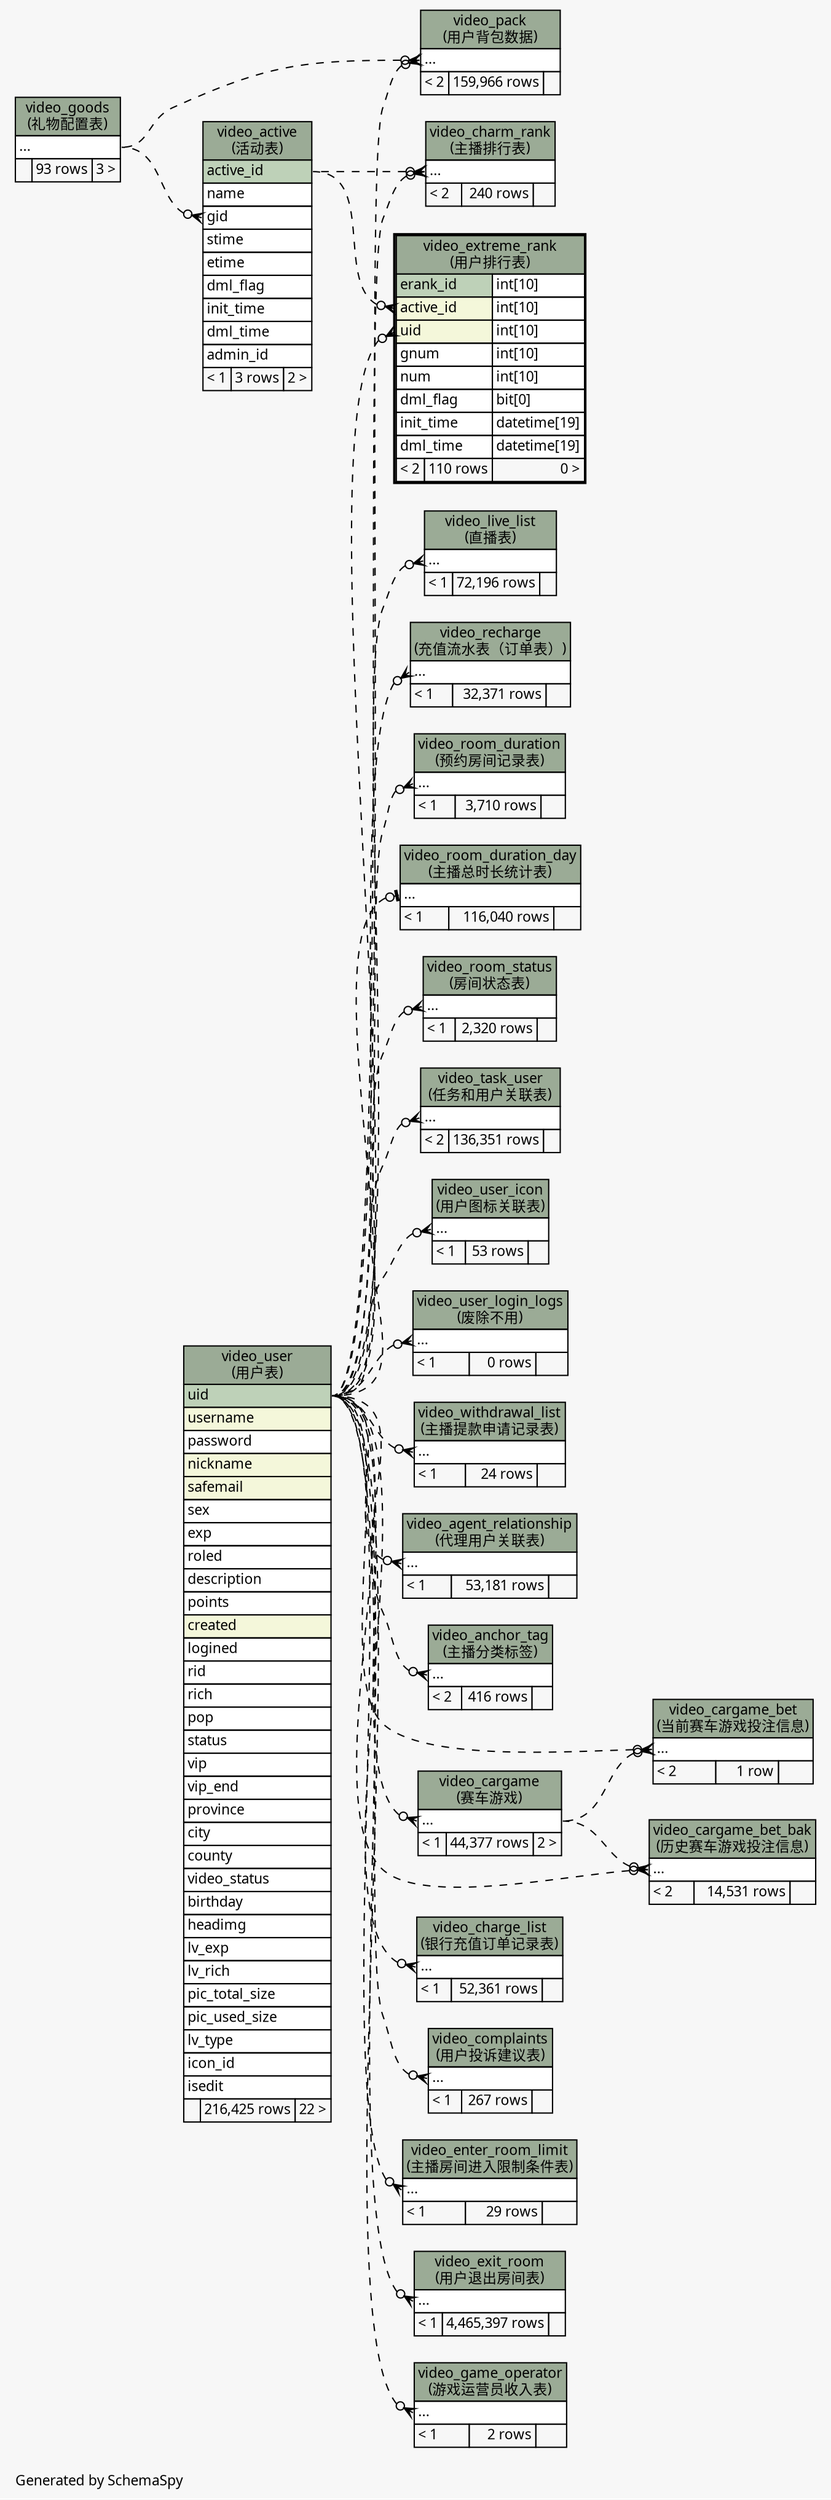 // dot 2.26.0 on Linux 2.6.32-504.3.3.el6.x86_64
// SchemaSpy rev Unknown
digraph "impliedTwoDegreesRelationshipsDiagram" {
  graph [
    rankdir="RL"
    bgcolor="#f7f7f7"
    label="\nGenerated by SchemaSpy"
    labeljust="l"
    nodesep="0.18"
    ranksep="0.46"
    fontname="Microsoft YaHei"
    fontsize="11"
  ];
  node [
    fontname="Microsoft YaHei"
    fontsize="11"
    shape="plaintext"
  ];
  edge [
    arrowsize="0.8"
  ];
  "video_active":"gid":w -> "video_goods":"elipses":e [arrowhead=none dir=back arrowtail=crowodot style=dashed];
  "video_agent_relationship":"elipses":w -> "video_user":"uid":e [arrowhead=none dir=back arrowtail=crowodot style=dashed];
  "video_anchor_tag":"elipses":w -> "video_user":"uid":e [arrowhead=none dir=back arrowtail=crowodot style=dashed];
  "video_cargame":"elipses":w -> "video_user":"uid":e [arrowhead=none dir=back arrowtail=crowodot style=dashed];
  "video_cargame_bet":"elipses":w -> "video_cargame":"elipses":e [arrowhead=none dir=back arrowtail=crowodot style=dashed];
  "video_cargame_bet":"elipses":w -> "video_user":"uid":e [arrowhead=none dir=back arrowtail=crowodot style=dashed];
  "video_cargame_bet_bak":"elipses":w -> "video_cargame":"elipses":e [arrowhead=none dir=back arrowtail=crowodot style=dashed];
  "video_cargame_bet_bak":"elipses":w -> "video_user":"uid":e [arrowhead=none dir=back arrowtail=crowodot style=dashed];
  "video_charge_list":"elipses":w -> "video_user":"uid":e [arrowhead=none dir=back arrowtail=crowodot style=dashed];
  "video_charm_rank":"elipses":w -> "video_active":"active_id":e [arrowhead=none dir=back arrowtail=crowodot style=dashed];
  "video_charm_rank":"elipses":w -> "video_user":"uid":e [arrowhead=none dir=back arrowtail=crowodot style=dashed];
  "video_complaints":"elipses":w -> "video_user":"uid":e [arrowhead=none dir=back arrowtail=crowodot style=dashed];
  "video_enter_room_limit":"elipses":w -> "video_user":"uid":e [arrowhead=none dir=back arrowtail=crowodot style=dashed];
  "video_exit_room":"elipses":w -> "video_user":"uid":e [arrowhead=none dir=back arrowtail=crowodot style=dashed];
  "video_extreme_rank":"active_id":w -> "video_active":"active_id":e [arrowhead=none dir=back arrowtail=crowodot style=dashed];
  "video_extreme_rank":"uid":w -> "video_user":"uid":e [arrowhead=none dir=back arrowtail=crowodot style=dashed];
  "video_game_operator":"elipses":w -> "video_user":"uid":e [arrowhead=none dir=back arrowtail=crowodot style=dashed];
  "video_live_list":"elipses":w -> "video_user":"uid":e [arrowhead=none dir=back arrowtail=crowodot style=dashed];
  "video_pack":"elipses":w -> "video_goods":"elipses":e [arrowhead=none dir=back arrowtail=crowodot style=dashed];
  "video_pack":"elipses":w -> "video_user":"uid":e [arrowhead=none dir=back arrowtail=crowodot style=dashed];
  "video_recharge":"elipses":w -> "video_user":"uid":e [arrowhead=none dir=back arrowtail=crowodot style=dashed];
  "video_room_duration":"elipses":w -> "video_user":"uid":e [arrowhead=none dir=back arrowtail=crowodot style=dashed];
  "video_room_duration_day":"elipses":w -> "video_user":"uid":e [arrowhead=none dir=back arrowtail=teeodot style=dashed];
  "video_room_status":"elipses":w -> "video_user":"uid":e [arrowhead=none dir=back arrowtail=crowodot style=dashed];
  "video_task_user":"elipses":w -> "video_user":"uid":e [arrowhead=none dir=back arrowtail=crowodot style=dashed];
  "video_user_icon":"elipses":w -> "video_user":"uid":e [arrowhead=none dir=back arrowtail=crowodot style=dashed];
  "video_user_login_logs":"elipses":w -> "video_user":"uid":e [arrowhead=none dir=back arrowtail=crowodot style=dashed];
  "video_withdrawal_list":"elipses":w -> "video_user":"uid":e [arrowhead=none dir=back arrowtail=crowodot style=dashed];
  "video_active" [
    label=<
    <TABLE BORDER="0" CELLBORDER="1" CELLSPACING="0" BGCOLOR="#ffffff">
      <TR><TD COLSPAN="3" BGCOLOR="#9bab96" ALIGN="CENTER">video_active<br/>(活动表)</TD></TR>
      <TR><TD PORT="active_id" COLSPAN="3" BGCOLOR="#bed1b8" ALIGN="LEFT">active_id</TD></TR>
      <TR><TD PORT="name" COLSPAN="3" ALIGN="LEFT">name</TD></TR>
      <TR><TD PORT="gid" COLSPAN="3" ALIGN="LEFT">gid</TD></TR>
      <TR><TD PORT="stime" COLSPAN="3" ALIGN="LEFT">stime</TD></TR>
      <TR><TD PORT="etime" COLSPAN="3" ALIGN="LEFT">etime</TD></TR>
      <TR><TD PORT="dml_flag" COLSPAN="3" ALIGN="LEFT">dml_flag</TD></TR>
      <TR><TD PORT="init_time" COLSPAN="3" ALIGN="LEFT">init_time</TD></TR>
      <TR><TD PORT="dml_time" COLSPAN="3" ALIGN="LEFT">dml_time</TD></TR>
      <TR><TD PORT="admin_id" COLSPAN="3" ALIGN="LEFT">admin_id</TD></TR>
      <TR><TD ALIGN="LEFT" BGCOLOR="#f7f7f7">&lt; 1</TD><TD ALIGN="RIGHT" BGCOLOR="#f7f7f7">3 rows</TD><TD ALIGN="RIGHT" BGCOLOR="#f7f7f7">2 &gt;</TD></TR>
    </TABLE>>
    URL="video_active.html"
    tooltip="video_active"
  ];
  "video_agent_relationship" [
    label=<
    <TABLE BORDER="0" CELLBORDER="1" CELLSPACING="0" BGCOLOR="#ffffff">
      <TR><TD COLSPAN="3" BGCOLOR="#9bab96" ALIGN="CENTER">video_agent_relationship<br/>(代理用户关联表)</TD></TR>
      <TR><TD PORT="elipses" COLSPAN="3" ALIGN="LEFT">...</TD></TR>
      <TR><TD ALIGN="LEFT" BGCOLOR="#f7f7f7">&lt; 1</TD><TD ALIGN="RIGHT" BGCOLOR="#f7f7f7">53,181 rows</TD><TD ALIGN="RIGHT" BGCOLOR="#f7f7f7">  </TD></TR>
    </TABLE>>
    URL="video_agent_relationship.html"
    tooltip="video_agent_relationship"
  ];
  "video_anchor_tag" [
    label=<
    <TABLE BORDER="0" CELLBORDER="1" CELLSPACING="0" BGCOLOR="#ffffff">
      <TR><TD COLSPAN="3" BGCOLOR="#9bab96" ALIGN="CENTER">video_anchor_tag<br/>(主播分类标签)</TD></TR>
      <TR><TD PORT="elipses" COLSPAN="3" ALIGN="LEFT">...</TD></TR>
      <TR><TD ALIGN="LEFT" BGCOLOR="#f7f7f7">&lt; 2</TD><TD ALIGN="RIGHT" BGCOLOR="#f7f7f7">416 rows</TD><TD ALIGN="RIGHT" BGCOLOR="#f7f7f7">  </TD></TR>
    </TABLE>>
    URL="video_anchor_tag.html"
    tooltip="video_anchor_tag"
  ];
  "video_cargame" [
    label=<
    <TABLE BORDER="0" CELLBORDER="1" CELLSPACING="0" BGCOLOR="#ffffff">
      <TR><TD COLSPAN="3" BGCOLOR="#9bab96" ALIGN="CENTER">video_cargame<br/>(赛车游戏)</TD></TR>
      <TR><TD PORT="elipses" COLSPAN="3" ALIGN="LEFT">...</TD></TR>
      <TR><TD ALIGN="LEFT" BGCOLOR="#f7f7f7">&lt; 1</TD><TD ALIGN="RIGHT" BGCOLOR="#f7f7f7">44,377 rows</TD><TD ALIGN="RIGHT" BGCOLOR="#f7f7f7">2 &gt;</TD></TR>
    </TABLE>>
    URL="video_cargame.html"
    tooltip="video_cargame"
  ];
  "video_cargame_bet" [
    label=<
    <TABLE BORDER="0" CELLBORDER="1" CELLSPACING="0" BGCOLOR="#ffffff">
      <TR><TD COLSPAN="3" BGCOLOR="#9bab96" ALIGN="CENTER">video_cargame_bet<br/>(当前赛车游戏投注信息)</TD></TR>
      <TR><TD PORT="elipses" COLSPAN="3" ALIGN="LEFT">...</TD></TR>
      <TR><TD ALIGN="LEFT" BGCOLOR="#f7f7f7">&lt; 2</TD><TD ALIGN="RIGHT" BGCOLOR="#f7f7f7">1 row</TD><TD ALIGN="RIGHT" BGCOLOR="#f7f7f7">  </TD></TR>
    </TABLE>>
    URL="video_cargame_bet.html"
    tooltip="video_cargame_bet"
  ];
  "video_cargame_bet_bak" [
    label=<
    <TABLE BORDER="0" CELLBORDER="1" CELLSPACING="0" BGCOLOR="#ffffff">
      <TR><TD COLSPAN="3" BGCOLOR="#9bab96" ALIGN="CENTER">video_cargame_bet_bak<br/>(历史赛车游戏投注信息)</TD></TR>
      <TR><TD PORT="elipses" COLSPAN="3" ALIGN="LEFT">...</TD></TR>
      <TR><TD ALIGN="LEFT" BGCOLOR="#f7f7f7">&lt; 2</TD><TD ALIGN="RIGHT" BGCOLOR="#f7f7f7">14,531 rows</TD><TD ALIGN="RIGHT" BGCOLOR="#f7f7f7">  </TD></TR>
    </TABLE>>
    URL="video_cargame_bet_bak.html"
    tooltip="video_cargame_bet_bak"
  ];
  "video_charge_list" [
    label=<
    <TABLE BORDER="0" CELLBORDER="1" CELLSPACING="0" BGCOLOR="#ffffff">
      <TR><TD COLSPAN="3" BGCOLOR="#9bab96" ALIGN="CENTER">video_charge_list<br/>(银行充值订单记录表)</TD></TR>
      <TR><TD PORT="elipses" COLSPAN="3" ALIGN="LEFT">...</TD></TR>
      <TR><TD ALIGN="LEFT" BGCOLOR="#f7f7f7">&lt; 1</TD><TD ALIGN="RIGHT" BGCOLOR="#f7f7f7">52,361 rows</TD><TD ALIGN="RIGHT" BGCOLOR="#f7f7f7">  </TD></TR>
    </TABLE>>
    URL="video_charge_list.html"
    tooltip="video_charge_list"
  ];
  "video_charm_rank" [
    label=<
    <TABLE BORDER="0" CELLBORDER="1" CELLSPACING="0" BGCOLOR="#ffffff">
      <TR><TD COLSPAN="3" BGCOLOR="#9bab96" ALIGN="CENTER">video_charm_rank<br/>(主播排行表)</TD></TR>
      <TR><TD PORT="elipses" COLSPAN="3" ALIGN="LEFT">...</TD></TR>
      <TR><TD ALIGN="LEFT" BGCOLOR="#f7f7f7">&lt; 2</TD><TD ALIGN="RIGHT" BGCOLOR="#f7f7f7">240 rows</TD><TD ALIGN="RIGHT" BGCOLOR="#f7f7f7">  </TD></TR>
    </TABLE>>
    URL="video_charm_rank.html"
    tooltip="video_charm_rank"
  ];
  "video_complaints" [
    label=<
    <TABLE BORDER="0" CELLBORDER="1" CELLSPACING="0" BGCOLOR="#ffffff">
      <TR><TD COLSPAN="3" BGCOLOR="#9bab96" ALIGN="CENTER">video_complaints<br/>(用户投诉建议表)</TD></TR>
      <TR><TD PORT="elipses" COLSPAN="3" ALIGN="LEFT">...</TD></TR>
      <TR><TD ALIGN="LEFT" BGCOLOR="#f7f7f7">&lt; 1</TD><TD ALIGN="RIGHT" BGCOLOR="#f7f7f7">267 rows</TD><TD ALIGN="RIGHT" BGCOLOR="#f7f7f7">  </TD></TR>
    </TABLE>>
    URL="video_complaints.html"
    tooltip="video_complaints"
  ];
  "video_enter_room_limit" [
    label=<
    <TABLE BORDER="0" CELLBORDER="1" CELLSPACING="0" BGCOLOR="#ffffff">
      <TR><TD COLSPAN="3" BGCOLOR="#9bab96" ALIGN="CENTER">video_enter_room_limit<br/>(主播房间进入限制条件表)</TD></TR>
      <TR><TD PORT="elipses" COLSPAN="3" ALIGN="LEFT">...</TD></TR>
      <TR><TD ALIGN="LEFT" BGCOLOR="#f7f7f7">&lt; 1</TD><TD ALIGN="RIGHT" BGCOLOR="#f7f7f7">29 rows</TD><TD ALIGN="RIGHT" BGCOLOR="#f7f7f7">  </TD></TR>
    </TABLE>>
    URL="video_enter_room_limit.html"
    tooltip="video_enter_room_limit"
  ];
  "video_exit_room" [
    label=<
    <TABLE BORDER="0" CELLBORDER="1" CELLSPACING="0" BGCOLOR="#ffffff">
      <TR><TD COLSPAN="3" BGCOLOR="#9bab96" ALIGN="CENTER">video_exit_room<br/>(用户退出房间表)</TD></TR>
      <TR><TD PORT="elipses" COLSPAN="3" ALIGN="LEFT">...</TD></TR>
      <TR><TD ALIGN="LEFT" BGCOLOR="#f7f7f7">&lt; 1</TD><TD ALIGN="RIGHT" BGCOLOR="#f7f7f7">4,465,397 rows</TD><TD ALIGN="RIGHT" BGCOLOR="#f7f7f7">  </TD></TR>
    </TABLE>>
    URL="video_exit_room.html"
    tooltip="video_exit_room"
  ];
  "video_extreme_rank" [
    label=<
    <TABLE BORDER="2" CELLBORDER="1" CELLSPACING="0" BGCOLOR="#ffffff">
      <TR><TD COLSPAN="3" BGCOLOR="#9bab96" ALIGN="CENTER">video_extreme_rank<br/>(用户排行表)</TD></TR>
      <TR><TD PORT="erank_id" COLSPAN="2" BGCOLOR="#bed1b8" ALIGN="LEFT">erank_id</TD><TD PORT="erank_id.type" ALIGN="LEFT">int[10]</TD></TR>
      <TR><TD PORT="active_id" COLSPAN="2" BGCOLOR="#f4f7da" ALIGN="LEFT">active_id</TD><TD PORT="active_id.type" ALIGN="LEFT">int[10]</TD></TR>
      <TR><TD PORT="uid" COLSPAN="2" BGCOLOR="#f4f7da" ALIGN="LEFT">uid</TD><TD PORT="uid.type" ALIGN="LEFT">int[10]</TD></TR>
      <TR><TD PORT="gnum" COLSPAN="2" ALIGN="LEFT">gnum</TD><TD PORT="gnum.type" ALIGN="LEFT">int[10]</TD></TR>
      <TR><TD PORT="num" COLSPAN="2" ALIGN="LEFT">num</TD><TD PORT="num.type" ALIGN="LEFT">int[10]</TD></TR>
      <TR><TD PORT="dml_flag" COLSPAN="2" ALIGN="LEFT">dml_flag</TD><TD PORT="dml_flag.type" ALIGN="LEFT">bit[0]</TD></TR>
      <TR><TD PORT="init_time" COLSPAN="2" ALIGN="LEFT">init_time</TD><TD PORT="init_time.type" ALIGN="LEFT">datetime[19]</TD></TR>
      <TR><TD PORT="dml_time" COLSPAN="2" ALIGN="LEFT">dml_time</TD><TD PORT="dml_time.type" ALIGN="LEFT">datetime[19]</TD></TR>
      <TR><TD ALIGN="LEFT" BGCOLOR="#f7f7f7">&lt; 2</TD><TD ALIGN="RIGHT" BGCOLOR="#f7f7f7">110 rows</TD><TD ALIGN="RIGHT" BGCOLOR="#f7f7f7">0 &gt;</TD></TR>
    </TABLE>>
    URL="video_extreme_rank.html"
    tooltip="video_extreme_rank"
  ];
  "video_game_operator" [
    label=<
    <TABLE BORDER="0" CELLBORDER="1" CELLSPACING="0" BGCOLOR="#ffffff">
      <TR><TD COLSPAN="3" BGCOLOR="#9bab96" ALIGN="CENTER">video_game_operator<br/>(游戏运营员收入表)</TD></TR>
      <TR><TD PORT="elipses" COLSPAN="3" ALIGN="LEFT">...</TD></TR>
      <TR><TD ALIGN="LEFT" BGCOLOR="#f7f7f7">&lt; 1</TD><TD ALIGN="RIGHT" BGCOLOR="#f7f7f7">2 rows</TD><TD ALIGN="RIGHT" BGCOLOR="#f7f7f7">  </TD></TR>
    </TABLE>>
    URL="video_game_operator.html"
    tooltip="video_game_operator"
  ];
  "video_goods" [
    label=<
    <TABLE BORDER="0" CELLBORDER="1" CELLSPACING="0" BGCOLOR="#ffffff">
      <TR><TD COLSPAN="3" BGCOLOR="#9bab96" ALIGN="CENTER">video_goods<br/>(礼物配置表)</TD></TR>
      <TR><TD PORT="elipses" COLSPAN="3" ALIGN="LEFT">...</TD></TR>
      <TR><TD ALIGN="LEFT" BGCOLOR="#f7f7f7">  </TD><TD ALIGN="RIGHT" BGCOLOR="#f7f7f7">93 rows</TD><TD ALIGN="RIGHT" BGCOLOR="#f7f7f7">3 &gt;</TD></TR>
    </TABLE>>
    URL="video_goods.html"
    tooltip="video_goods"
  ];
  "video_live_list" [
    label=<
    <TABLE BORDER="0" CELLBORDER="1" CELLSPACING="0" BGCOLOR="#ffffff">
      <TR><TD COLSPAN="3" BGCOLOR="#9bab96" ALIGN="CENTER">video_live_list<br/>(直播表)</TD></TR>
      <TR><TD PORT="elipses" COLSPAN="3" ALIGN="LEFT">...</TD></TR>
      <TR><TD ALIGN="LEFT" BGCOLOR="#f7f7f7">&lt; 1</TD><TD ALIGN="RIGHT" BGCOLOR="#f7f7f7">72,196 rows</TD><TD ALIGN="RIGHT" BGCOLOR="#f7f7f7">  </TD></TR>
    </TABLE>>
    URL="video_live_list.html"
    tooltip="video_live_list"
  ];
  "video_pack" [
    label=<
    <TABLE BORDER="0" CELLBORDER="1" CELLSPACING="0" BGCOLOR="#ffffff">
      <TR><TD COLSPAN="3" BGCOLOR="#9bab96" ALIGN="CENTER">video_pack<br/>(用户背包数据)</TD></TR>
      <TR><TD PORT="elipses" COLSPAN="3" ALIGN="LEFT">...</TD></TR>
      <TR><TD ALIGN="LEFT" BGCOLOR="#f7f7f7">&lt; 2</TD><TD ALIGN="RIGHT" BGCOLOR="#f7f7f7">159,966 rows</TD><TD ALIGN="RIGHT" BGCOLOR="#f7f7f7">  </TD></TR>
    </TABLE>>
    URL="video_pack.html"
    tooltip="video_pack"
  ];
  "video_recharge" [
    label=<
    <TABLE BORDER="0" CELLBORDER="1" CELLSPACING="0" BGCOLOR="#ffffff">
      <TR><TD COLSPAN="3" BGCOLOR="#9bab96" ALIGN="CENTER">video_recharge<br/>(充值流水表（订单表）)</TD></TR>
      <TR><TD PORT="elipses" COLSPAN="3" ALIGN="LEFT">...</TD></TR>
      <TR><TD ALIGN="LEFT" BGCOLOR="#f7f7f7">&lt; 1</TD><TD ALIGN="RIGHT" BGCOLOR="#f7f7f7">32,371 rows</TD><TD ALIGN="RIGHT" BGCOLOR="#f7f7f7">  </TD></TR>
    </TABLE>>
    URL="video_recharge.html"
    tooltip="video_recharge"
  ];
  "video_room_duration" [
    label=<
    <TABLE BORDER="0" CELLBORDER="1" CELLSPACING="0" BGCOLOR="#ffffff">
      <TR><TD COLSPAN="3" BGCOLOR="#9bab96" ALIGN="CENTER">video_room_duration<br/>(预约房间记录表)</TD></TR>
      <TR><TD PORT="elipses" COLSPAN="3" ALIGN="LEFT">...</TD></TR>
      <TR><TD ALIGN="LEFT" BGCOLOR="#f7f7f7">&lt; 1</TD><TD ALIGN="RIGHT" BGCOLOR="#f7f7f7">3,710 rows</TD><TD ALIGN="RIGHT" BGCOLOR="#f7f7f7">  </TD></TR>
    </TABLE>>
    URL="video_room_duration.html"
    tooltip="video_room_duration"
  ];
  "video_room_duration_day" [
    label=<
    <TABLE BORDER="0" CELLBORDER="1" CELLSPACING="0" BGCOLOR="#ffffff">
      <TR><TD COLSPAN="3" BGCOLOR="#9bab96" ALIGN="CENTER">video_room_duration_day<br/>(主播总时长统计表)</TD></TR>
      <TR><TD PORT="elipses" COLSPAN="3" ALIGN="LEFT">...</TD></TR>
      <TR><TD ALIGN="LEFT" BGCOLOR="#f7f7f7">&lt; 1</TD><TD ALIGN="RIGHT" BGCOLOR="#f7f7f7">116,040 rows</TD><TD ALIGN="RIGHT" BGCOLOR="#f7f7f7">  </TD></TR>
    </TABLE>>
    URL="video_room_duration_day.html"
    tooltip="video_room_duration_day"
  ];
  "video_room_status" [
    label=<
    <TABLE BORDER="0" CELLBORDER="1" CELLSPACING="0" BGCOLOR="#ffffff">
      <TR><TD COLSPAN="3" BGCOLOR="#9bab96" ALIGN="CENTER">video_room_status<br/>(房间状态表)</TD></TR>
      <TR><TD PORT="elipses" COLSPAN="3" ALIGN="LEFT">...</TD></TR>
      <TR><TD ALIGN="LEFT" BGCOLOR="#f7f7f7">&lt; 1</TD><TD ALIGN="RIGHT" BGCOLOR="#f7f7f7">2,320 rows</TD><TD ALIGN="RIGHT" BGCOLOR="#f7f7f7">  </TD></TR>
    </TABLE>>
    URL="video_room_status.html"
    tooltip="video_room_status"
  ];
  "video_task_user" [
    label=<
    <TABLE BORDER="0" CELLBORDER="1" CELLSPACING="0" BGCOLOR="#ffffff">
      <TR><TD COLSPAN="3" BGCOLOR="#9bab96" ALIGN="CENTER">video_task_user<br/>(任务和用户关联表)</TD></TR>
      <TR><TD PORT="elipses" COLSPAN="3" ALIGN="LEFT">...</TD></TR>
      <TR><TD ALIGN="LEFT" BGCOLOR="#f7f7f7">&lt; 2</TD><TD ALIGN="RIGHT" BGCOLOR="#f7f7f7">136,351 rows</TD><TD ALIGN="RIGHT" BGCOLOR="#f7f7f7">  </TD></TR>
    </TABLE>>
    URL="video_task_user.html"
    tooltip="video_task_user"
  ];
  "video_user" [
    label=<
    <TABLE BORDER="0" CELLBORDER="1" CELLSPACING="0" BGCOLOR="#ffffff">
      <TR><TD COLSPAN="3" BGCOLOR="#9bab96" ALIGN="CENTER">video_user<br/>(用户表)</TD></TR>
      <TR><TD PORT="uid" COLSPAN="3" BGCOLOR="#bed1b8" ALIGN="LEFT">uid</TD></TR>
      <TR><TD PORT="username" COLSPAN="3" BGCOLOR="#f4f7da" ALIGN="LEFT">username</TD></TR>
      <TR><TD PORT="password" COLSPAN="3" ALIGN="LEFT">password</TD></TR>
      <TR><TD PORT="nickname" COLSPAN="3" BGCOLOR="#f4f7da" ALIGN="LEFT">nickname</TD></TR>
      <TR><TD PORT="safemail" COLSPAN="3" BGCOLOR="#f4f7da" ALIGN="LEFT">safemail</TD></TR>
      <TR><TD PORT="sex" COLSPAN="3" ALIGN="LEFT">sex</TD></TR>
      <TR><TD PORT="exp" COLSPAN="3" ALIGN="LEFT">exp</TD></TR>
      <TR><TD PORT="roled" COLSPAN="3" ALIGN="LEFT">roled</TD></TR>
      <TR><TD PORT="description" COLSPAN="3" ALIGN="LEFT">description</TD></TR>
      <TR><TD PORT="points" COLSPAN="3" ALIGN="LEFT">points</TD></TR>
      <TR><TD PORT="created" COLSPAN="3" BGCOLOR="#f4f7da" ALIGN="LEFT">created</TD></TR>
      <TR><TD PORT="logined" COLSPAN="3" ALIGN="LEFT">logined</TD></TR>
      <TR><TD PORT="rid" COLSPAN="3" ALIGN="LEFT">rid</TD></TR>
      <TR><TD PORT="rich" COLSPAN="3" ALIGN="LEFT">rich</TD></TR>
      <TR><TD PORT="pop" COLSPAN="3" ALIGN="LEFT">pop</TD></TR>
      <TR><TD PORT="status" COLSPAN="3" ALIGN="LEFT">status</TD></TR>
      <TR><TD PORT="vip" COLSPAN="3" ALIGN="LEFT">vip</TD></TR>
      <TR><TD PORT="vip_end" COLSPAN="3" ALIGN="LEFT">vip_end</TD></TR>
      <TR><TD PORT="province" COLSPAN="3" ALIGN="LEFT">province</TD></TR>
      <TR><TD PORT="city" COLSPAN="3" ALIGN="LEFT">city</TD></TR>
      <TR><TD PORT="county" COLSPAN="3" ALIGN="LEFT">county</TD></TR>
      <TR><TD PORT="video_status" COLSPAN="3" ALIGN="LEFT">video_status</TD></TR>
      <TR><TD PORT="birthday" COLSPAN="3" ALIGN="LEFT">birthday</TD></TR>
      <TR><TD PORT="headimg" COLSPAN="3" ALIGN="LEFT">headimg</TD></TR>
      <TR><TD PORT="lv_exp" COLSPAN="3" ALIGN="LEFT">lv_exp</TD></TR>
      <TR><TD PORT="lv_rich" COLSPAN="3" ALIGN="LEFT">lv_rich</TD></TR>
      <TR><TD PORT="pic_total_size" COLSPAN="3" ALIGN="LEFT">pic_total_size</TD></TR>
      <TR><TD PORT="pic_used_size" COLSPAN="3" ALIGN="LEFT">pic_used_size</TD></TR>
      <TR><TD PORT="lv_type" COLSPAN="3" ALIGN="LEFT">lv_type</TD></TR>
      <TR><TD PORT="icon_id" COLSPAN="3" ALIGN="LEFT">icon_id</TD></TR>
      <TR><TD PORT="isedit" COLSPAN="3" ALIGN="LEFT">isedit</TD></TR>
      <TR><TD ALIGN="LEFT" BGCOLOR="#f7f7f7">  </TD><TD ALIGN="RIGHT" BGCOLOR="#f7f7f7">216,425 rows</TD><TD ALIGN="RIGHT" BGCOLOR="#f7f7f7">22 &gt;</TD></TR>
    </TABLE>>
    URL="video_user.html"
    tooltip="video_user"
  ];
  "video_user_icon" [
    label=<
    <TABLE BORDER="0" CELLBORDER="1" CELLSPACING="0" BGCOLOR="#ffffff">
      <TR><TD COLSPAN="3" BGCOLOR="#9bab96" ALIGN="CENTER">video_user_icon<br/>(用户图标关联表)</TD></TR>
      <TR><TD PORT="elipses" COLSPAN="3" ALIGN="LEFT">...</TD></TR>
      <TR><TD ALIGN="LEFT" BGCOLOR="#f7f7f7">&lt; 1</TD><TD ALIGN="RIGHT" BGCOLOR="#f7f7f7">53 rows</TD><TD ALIGN="RIGHT" BGCOLOR="#f7f7f7">  </TD></TR>
    </TABLE>>
    URL="video_user_icon.html"
    tooltip="video_user_icon"
  ];
  "video_user_login_logs" [
    label=<
    <TABLE BORDER="0" CELLBORDER="1" CELLSPACING="0" BGCOLOR="#ffffff">
      <TR><TD COLSPAN="3" BGCOLOR="#9bab96" ALIGN="CENTER">video_user_login_logs<br/>(废除不用)</TD></TR>
      <TR><TD PORT="elipses" COLSPAN="3" ALIGN="LEFT">...</TD></TR>
      <TR><TD ALIGN="LEFT" BGCOLOR="#f7f7f7">&lt; 1</TD><TD ALIGN="RIGHT" BGCOLOR="#f7f7f7">0 rows</TD><TD ALIGN="RIGHT" BGCOLOR="#f7f7f7">  </TD></TR>
    </TABLE>>
    URL="video_user_login_logs.html"
    tooltip="video_user_login_logs"
  ];
  "video_withdrawal_list" [
    label=<
    <TABLE BORDER="0" CELLBORDER="1" CELLSPACING="0" BGCOLOR="#ffffff">
      <TR><TD COLSPAN="3" BGCOLOR="#9bab96" ALIGN="CENTER">video_withdrawal_list<br/>(主播提款申请记录表)</TD></TR>
      <TR><TD PORT="elipses" COLSPAN="3" ALIGN="LEFT">...</TD></TR>
      <TR><TD ALIGN="LEFT" BGCOLOR="#f7f7f7">&lt; 1</TD><TD ALIGN="RIGHT" BGCOLOR="#f7f7f7">24 rows</TD><TD ALIGN="RIGHT" BGCOLOR="#f7f7f7">  </TD></TR>
    </TABLE>>
    URL="video_withdrawal_list.html"
    tooltip="video_withdrawal_list"
  ];
}
